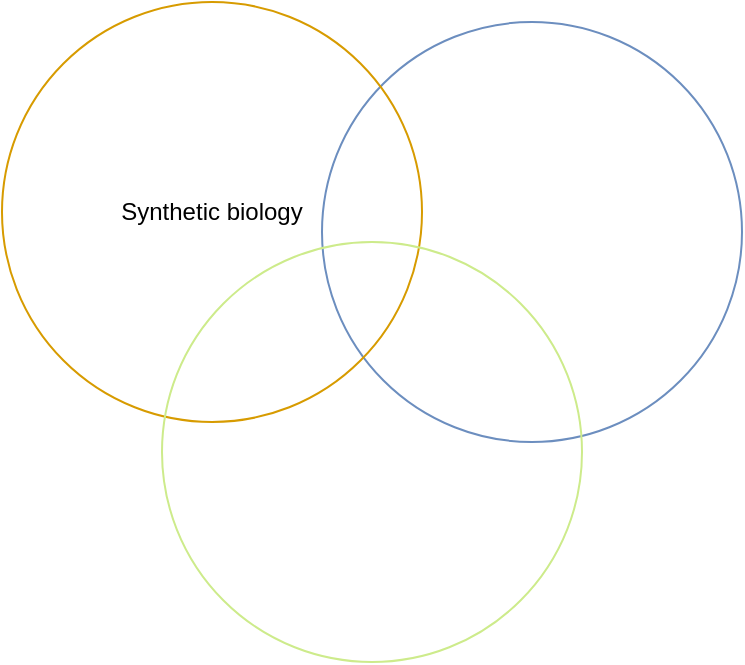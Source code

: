 <mxfile version="24.5.3" type="github">
  <diagram name="第 1 页" id="Zs_ZaR2ghkHN8LJk0DMp">
    <mxGraphModel dx="1197" dy="793" grid="1" gridSize="10" guides="1" tooltips="1" connect="1" arrows="1" fold="1" page="1" pageScale="1" pageWidth="827" pageHeight="1169" math="0" shadow="0">
      <root>
        <mxCell id="0" />
        <mxCell id="1" parent="0" />
        <mxCell id="m9qbhTPNnkKz68pqS_gp-2" value="" style="ellipse;whiteSpace=wrap;html=1;aspect=fixed;fillColor=none;strokeColor=#6c8ebf;" parent="1" vertex="1">
          <mxGeometry x="260" y="170" width="210" height="210" as="geometry" />
        </mxCell>
        <mxCell id="m9qbhTPNnkKz68pqS_gp-1" value="Synthetic biology" style="ellipse;whiteSpace=wrap;html=1;aspect=fixed;fillColor=none;strokeColor=#d79b00;" parent="1" vertex="1">
          <mxGeometry x="100" y="160" width="210" height="210" as="geometry" />
        </mxCell>
        <mxCell id="m9qbhTPNnkKz68pqS_gp-4" value="" style="ellipse;whiteSpace=wrap;html=1;aspect=fixed;fillColor=none;strokeColor=#CDEB8B;" parent="1" vertex="1">
          <mxGeometry x="180" y="280" width="210" height="210" as="geometry" />
        </mxCell>
      </root>
    </mxGraphModel>
  </diagram>
</mxfile>
